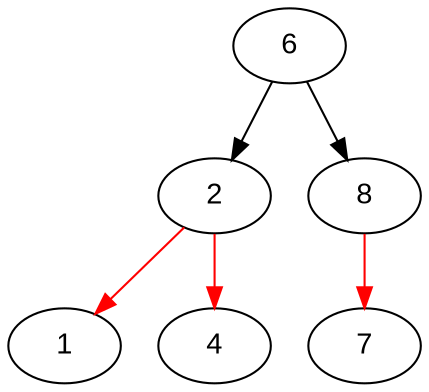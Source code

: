 digraph RedBlackTree {
    node [fontname="Arial"];
    6 -> 2 [color=black];
    2 -> 1 [color=red];
    2 -> 4 [color=red];
    6 -> 8 [color=black];
    8 -> 7 [color=red];
}
